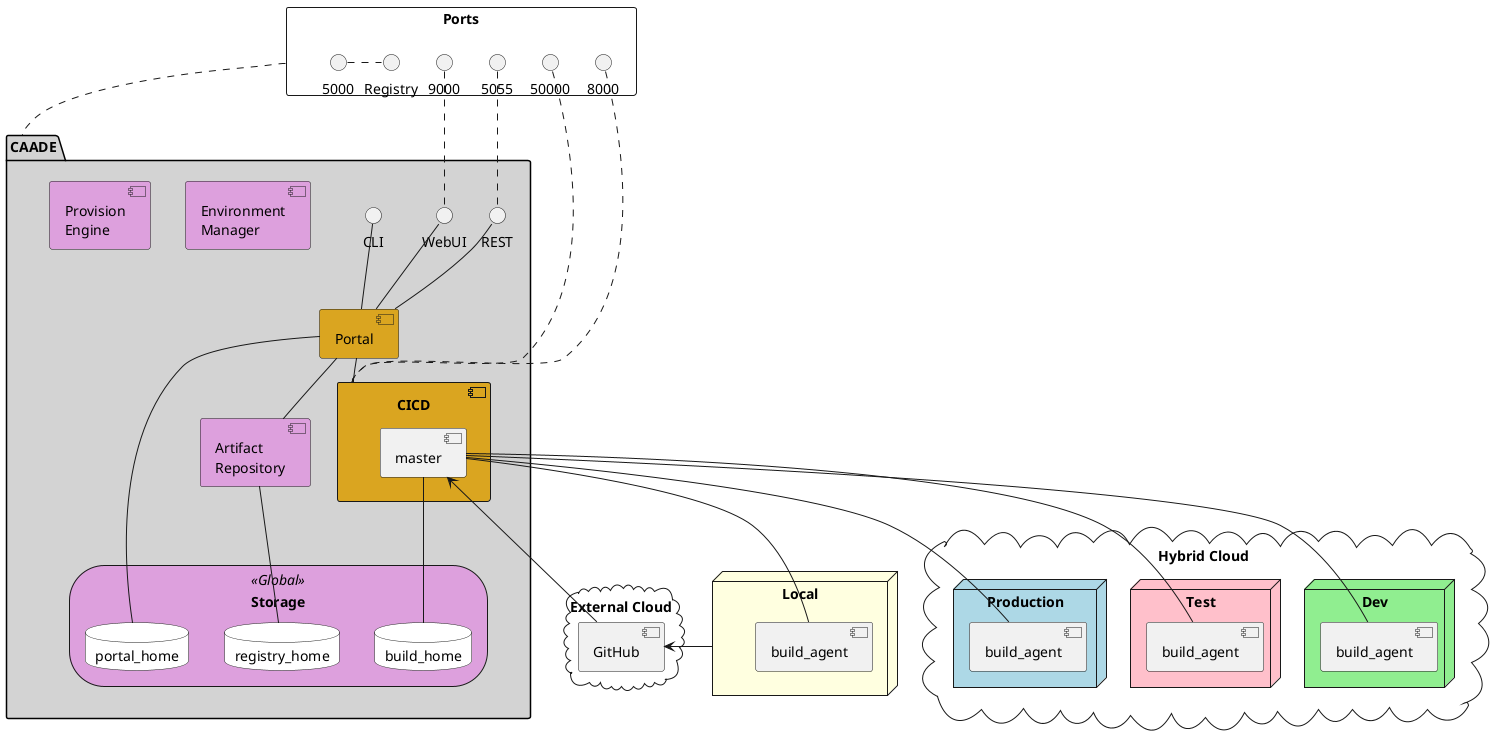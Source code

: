@startuml

package CAADE #lightgray {
    interface WebUI
    interface REST
    interface CLI
    component Portal #goldenrod
    component CICD #goldenrod {
        component master
    }
    component "Artifact\nRepository" as AR #plum
    component "Environment\nManager" as EM #plum
    component "Provision\nEngine" as PE #plum
    storage Storage <<Global>> #plum {
        database build_home #white
        database registry_home #white
        database portal_home #white
    }
}

rectangle Ports {
    9000 . WebUI
    5055 . REST
    50000 . CICD
    8000 . CICD
    5000 . Registry
}

Ports .. CAADE
cloud "External Cloud" {
    component GitHub
}

node Local #lightyellow {
    component build_agent as lba
}

cloud "Hybrid Cloud" as HC {
    node Dev #lightgreen {
        component build_agent as dba
    }
    node Test #pink {
        component build_agent as tba
    }
    node Production #lightblue {
        component build_agent as pba
    }
}
WebUI -- Portal
REST -- Portal
CLI -- Portal
Portal - portal_home
AR -- registry_home
master -- build_home
master -- lba
master -- dba
master -- tba
master -- pba
master <-- GitHub
Portal -- CICD
Portal -- AR
Local -> GitHub
@enduml
